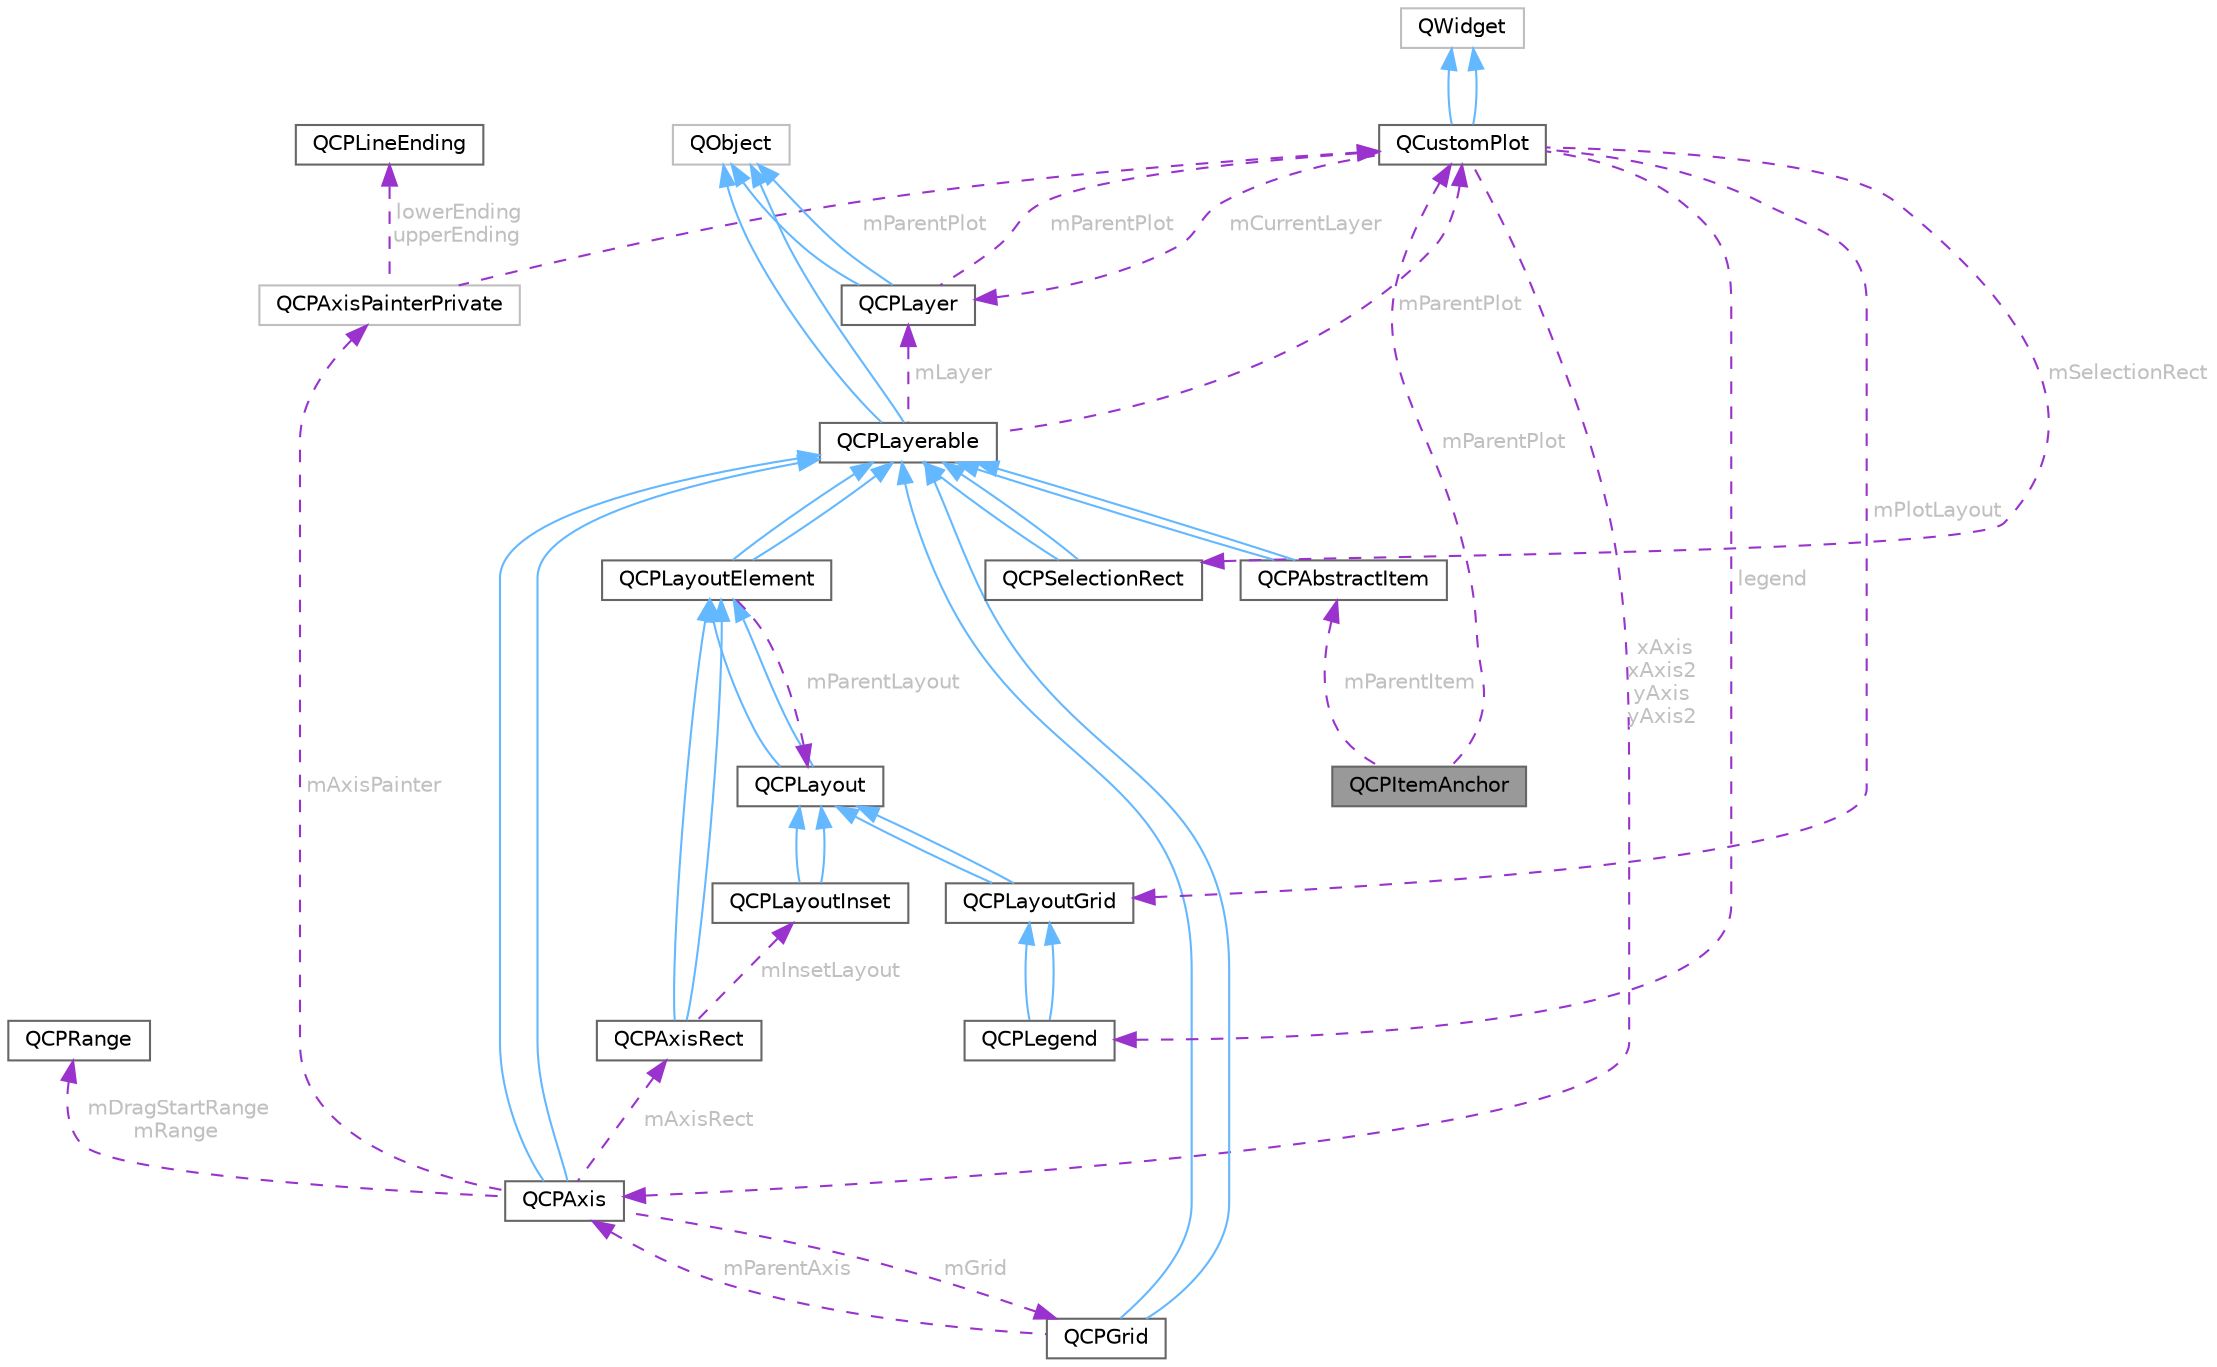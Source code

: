 digraph "QCPItemAnchor"
{
 // LATEX_PDF_SIZE
  bgcolor="transparent";
  edge [fontname=Helvetica,fontsize=10,labelfontname=Helvetica,labelfontsize=10];
  node [fontname=Helvetica,fontsize=10,shape=box,height=0.2,width=0.4];
  Node1 [id="Node000001",label="QCPItemAnchor",height=0.2,width=0.4,color="gray40", fillcolor="grey60", style="filled", fontcolor="black",tooltip="An anchor of an item to which positions can be attached to."];
  Node2 -> Node1 [id="edge1_Node000001_Node000002",dir="back",color="darkorchid3",style="dashed",tooltip=" ",label=" mParentPlot",fontcolor="grey" ];
  Node2 [id="Node000002",label="QCustomPlot",height=0.2,width=0.4,color="gray40", fillcolor="white", style="filled",URL="$class_q_custom_plot.html",tooltip="The central class of the library. This is the QWidget which displays the plot and interacts with the ..."];
  Node3 -> Node2 [id="edge2_Node000002_Node000003",dir="back",color="steelblue1",style="solid",tooltip=" "];
  Node3 [id="Node000003",label="QWidget",height=0.2,width=0.4,color="grey75", fillcolor="white", style="filled",tooltip=" "];
  Node3 -> Node2 [id="edge3_Node000002_Node000003",dir="back",color="steelblue1",style="solid",tooltip=" "];
  Node4 -> Node2 [id="edge4_Node000002_Node000004",dir="back",color="darkorchid3",style="dashed",tooltip=" ",label=" xAxis\nxAxis2\nyAxis\nyAxis2",fontcolor="grey" ];
  Node4 [id="Node000004",label="QCPAxis",height=0.2,width=0.4,color="gray40", fillcolor="white", style="filled",URL="$class_q_c_p_axis.html",tooltip="Manages a single axis inside a QCustomPlot."];
  Node5 -> Node4 [id="edge5_Node000004_Node000005",dir="back",color="steelblue1",style="solid",tooltip=" "];
  Node5 [id="Node000005",label="QCPLayerable",height=0.2,width=0.4,color="gray40", fillcolor="white", style="filled",URL="$class_q_c_p_layerable.html",tooltip="Base class for all drawable objects."];
  Node6 -> Node5 [id="edge6_Node000005_Node000006",dir="back",color="steelblue1",style="solid",tooltip=" "];
  Node6 [id="Node000006",label="QObject",height=0.2,width=0.4,color="grey75", fillcolor="white", style="filled",tooltip=" "];
  Node6 -> Node5 [id="edge7_Node000005_Node000006",dir="back",color="steelblue1",style="solid",tooltip=" "];
  Node2 -> Node5 [id="edge8_Node000005_Node000002",dir="back",color="darkorchid3",style="dashed",tooltip=" ",label=" mParentPlot",fontcolor="grey" ];
  Node7 -> Node5 [id="edge9_Node000005_Node000007",dir="back",color="darkorchid3",style="dashed",tooltip=" ",label=" mLayer",fontcolor="grey" ];
  Node7 [id="Node000007",label="QCPLayer",height=0.2,width=0.4,color="gray40", fillcolor="white", style="filled",URL="$class_q_c_p_layer.html",tooltip="A layer that may contain objects, to control the rendering order."];
  Node6 -> Node7 [id="edge10_Node000007_Node000006",dir="back",color="steelblue1",style="solid",tooltip=" "];
  Node6 -> Node7 [id="edge11_Node000007_Node000006",dir="back",color="steelblue1",style="solid",tooltip=" "];
  Node2 -> Node7 [id="edge12_Node000007_Node000002",dir="back",color="darkorchid3",style="dashed",tooltip=" ",label=" mParentPlot",fontcolor="grey" ];
  Node5 -> Node4 [id="edge13_Node000004_Node000005",dir="back",color="steelblue1",style="solid",tooltip=" "];
  Node8 -> Node4 [id="edge14_Node000004_Node000008",dir="back",color="darkorchid3",style="dashed",tooltip=" ",label=" mAxisRect",fontcolor="grey" ];
  Node8 [id="Node000008",label="QCPAxisRect",height=0.2,width=0.4,color="gray40", fillcolor="white", style="filled",URL="$class_q_c_p_axis_rect.html",tooltip="Holds multiple axes and arranges them in a rectangular shape."];
  Node9 -> Node8 [id="edge15_Node000008_Node000009",dir="back",color="steelblue1",style="solid",tooltip=" "];
  Node9 [id="Node000009",label="QCPLayoutElement",height=0.2,width=0.4,color="gray40", fillcolor="white", style="filled",URL="$class_q_c_p_layout_element.html",tooltip="The abstract base class for all objects that form the layout system."];
  Node5 -> Node9 [id="edge16_Node000009_Node000005",dir="back",color="steelblue1",style="solid",tooltip=" "];
  Node5 -> Node9 [id="edge17_Node000009_Node000005",dir="back",color="steelblue1",style="solid",tooltip=" "];
  Node10 -> Node9 [id="edge18_Node000009_Node000010",dir="back",color="darkorchid3",style="dashed",tooltip=" ",label=" mParentLayout",fontcolor="grey" ];
  Node10 [id="Node000010",label="QCPLayout",height=0.2,width=0.4,color="gray40", fillcolor="white", style="filled",URL="$class_q_c_p_layout.html",tooltip="The abstract base class for layouts."];
  Node9 -> Node10 [id="edge19_Node000010_Node000009",dir="back",color="steelblue1",style="solid",tooltip=" "];
  Node9 -> Node10 [id="edge20_Node000010_Node000009",dir="back",color="steelblue1",style="solid",tooltip=" "];
  Node9 -> Node8 [id="edge21_Node000008_Node000009",dir="back",color="steelblue1",style="solid",tooltip=" "];
  Node11 -> Node8 [id="edge22_Node000008_Node000011",dir="back",color="darkorchid3",style="dashed",tooltip=" ",label=" mInsetLayout",fontcolor="grey" ];
  Node11 [id="Node000011",label="QCPLayoutInset",height=0.2,width=0.4,color="gray40", fillcolor="white", style="filled",URL="$class_q_c_p_layout_inset.html",tooltip="A layout that places child elements aligned to the border or arbitrarily positioned."];
  Node10 -> Node11 [id="edge23_Node000011_Node000010",dir="back",color="steelblue1",style="solid",tooltip=" "];
  Node10 -> Node11 [id="edge24_Node000011_Node000010",dir="back",color="steelblue1",style="solid",tooltip=" "];
  Node12 -> Node4 [id="edge25_Node000004_Node000012",dir="back",color="darkorchid3",style="dashed",tooltip=" ",label=" mDragStartRange\nmRange",fontcolor="grey" ];
  Node12 [id="Node000012",label="QCPRange",height=0.2,width=0.4,color="gray40", fillcolor="white", style="filled",URL="$class_q_c_p_range.html",tooltip="Represents the range an axis is encompassing."];
  Node13 -> Node4 [id="edge26_Node000004_Node000013",dir="back",color="darkorchid3",style="dashed",tooltip=" ",label=" mGrid",fontcolor="grey" ];
  Node13 [id="Node000013",label="QCPGrid",height=0.2,width=0.4,color="gray40", fillcolor="white", style="filled",URL="$class_q_c_p_grid.html",tooltip="Responsible for drawing the grid of a QCPAxis."];
  Node5 -> Node13 [id="edge27_Node000013_Node000005",dir="back",color="steelblue1",style="solid",tooltip=" "];
  Node5 -> Node13 [id="edge28_Node000013_Node000005",dir="back",color="steelblue1",style="solid",tooltip=" "];
  Node4 -> Node13 [id="edge29_Node000013_Node000004",dir="back",color="darkorchid3",style="dashed",tooltip=" ",label=" mParentAxis",fontcolor="grey" ];
  Node14 -> Node4 [id="edge30_Node000004_Node000014",dir="back",color="darkorchid3",style="dashed",tooltip=" ",label=" mAxisPainter",fontcolor="grey" ];
  Node14 [id="Node000014",label="QCPAxisPainterPrivate",height=0.2,width=0.4,color="grey75", fillcolor="white", style="filled",URL="$class_q_c_p_axis_painter_private.html",tooltip=" "];
  Node15 -> Node14 [id="edge31_Node000014_Node000015",dir="back",color="darkorchid3",style="dashed",tooltip=" ",label=" lowerEnding\nupperEnding",fontcolor="grey" ];
  Node15 [id="Node000015",label="QCPLineEnding",height=0.2,width=0.4,color="gray40", fillcolor="white", style="filled",URL="$class_q_c_p_line_ending.html",tooltip="Handles the different ending decorations for line-like items."];
  Node2 -> Node14 [id="edge32_Node000014_Node000002",dir="back",color="darkorchid3",style="dashed",tooltip=" ",label=" mParentPlot",fontcolor="grey" ];
  Node16 -> Node2 [id="edge33_Node000002_Node000016",dir="back",color="darkorchid3",style="dashed",tooltip=" ",label=" legend",fontcolor="grey" ];
  Node16 [id="Node000016",label="QCPLegend",height=0.2,width=0.4,color="gray40", fillcolor="white", style="filled",URL="$class_q_c_p_legend.html",tooltip="Manages a legend inside a QCustomPlot."];
  Node17 -> Node16 [id="edge34_Node000016_Node000017",dir="back",color="steelblue1",style="solid",tooltip=" "];
  Node17 [id="Node000017",label="QCPLayoutGrid",height=0.2,width=0.4,color="gray40", fillcolor="white", style="filled",URL="$class_q_c_p_layout_grid.html",tooltip="A layout that arranges child elements in a grid."];
  Node10 -> Node17 [id="edge35_Node000017_Node000010",dir="back",color="steelblue1",style="solid",tooltip=" "];
  Node10 -> Node17 [id="edge36_Node000017_Node000010",dir="back",color="steelblue1",style="solid",tooltip=" "];
  Node17 -> Node16 [id="edge37_Node000016_Node000017",dir="back",color="steelblue1",style="solid",tooltip=" "];
  Node17 -> Node2 [id="edge38_Node000002_Node000017",dir="back",color="darkorchid3",style="dashed",tooltip=" ",label=" mPlotLayout",fontcolor="grey" ];
  Node7 -> Node2 [id="edge39_Node000002_Node000007",dir="back",color="darkorchid3",style="dashed",tooltip=" ",label=" mCurrentLayer",fontcolor="grey" ];
  Node18 -> Node2 [id="edge40_Node000002_Node000018",dir="back",color="darkorchid3",style="dashed",tooltip=" ",label=" mSelectionRect",fontcolor="grey" ];
  Node18 [id="Node000018",label="QCPSelectionRect",height=0.2,width=0.4,color="gray40", fillcolor="white", style="filled",URL="$class_q_c_p_selection_rect.html",tooltip="Provides rect/rubber-band data selection and range zoom interaction."];
  Node5 -> Node18 [id="edge41_Node000018_Node000005",dir="back",color="steelblue1",style="solid",tooltip=" "];
  Node5 -> Node18 [id="edge42_Node000018_Node000005",dir="back",color="steelblue1",style="solid",tooltip=" "];
  Node19 -> Node1 [id="edge43_Node000001_Node000019",dir="back",color="darkorchid3",style="dashed",tooltip=" ",label=" mParentItem",fontcolor="grey" ];
  Node19 [id="Node000019",label="QCPAbstractItem",height=0.2,width=0.4,color="gray40", fillcolor="white", style="filled",URL="$class_q_c_p_abstract_item.html",tooltip="The abstract base class for all items in a plot."];
  Node5 -> Node19 [id="edge44_Node000019_Node000005",dir="back",color="steelblue1",style="solid",tooltip=" "];
  Node5 -> Node19 [id="edge45_Node000019_Node000005",dir="back",color="steelblue1",style="solid",tooltip=" "];
}
